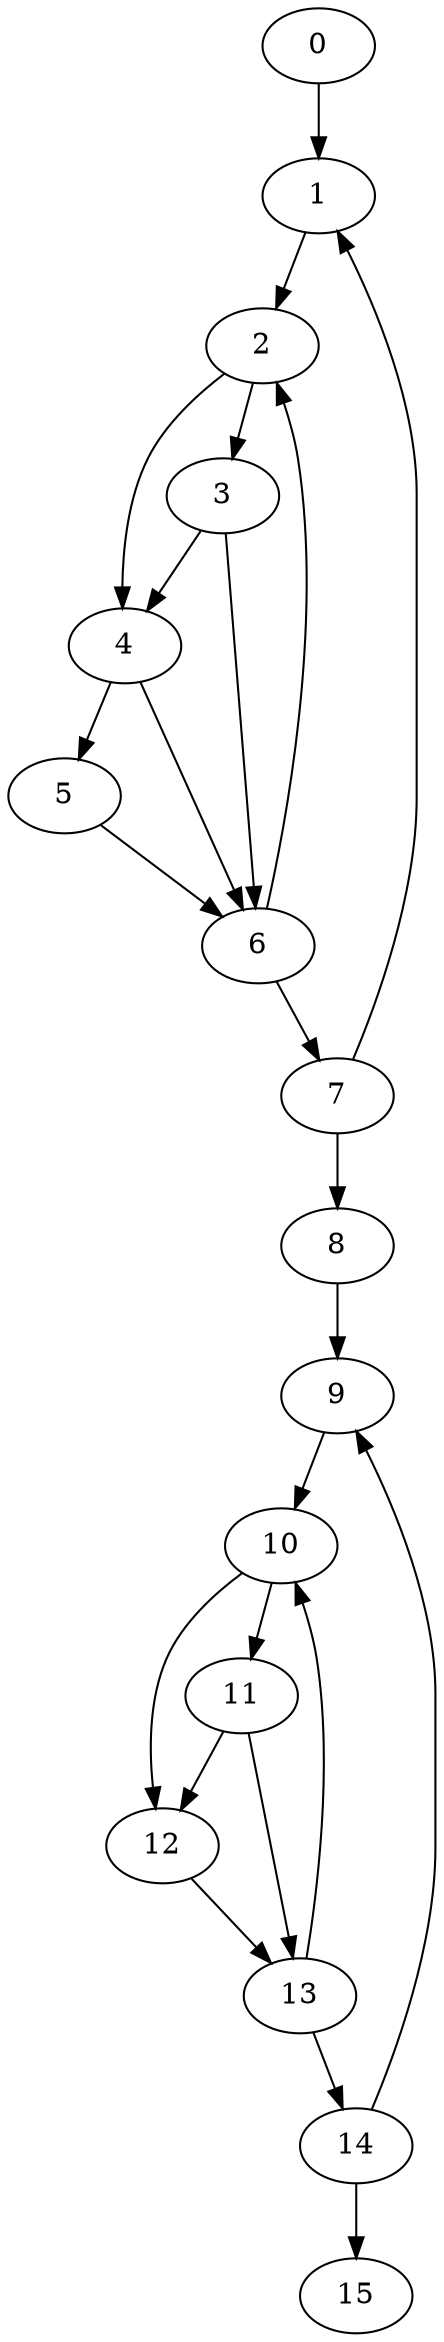 digraph {
	0
	1
	2
	3
	4
	5
	6
	7
	8
	9
	10
	11
	12
	13
	14
	15
	2 -> 4
	3 -> 4
	8 -> 9
	14 -> 9
	9 -> 10
	13 -> 10
	0 -> 1
	7 -> 1
	10 -> 11
	10 -> 12
	11 -> 12
	14 -> 15
	6 -> 7
	11 -> 13
	12 -> 13
	1 -> 2
	6 -> 2
	2 -> 3
	4 -> 6
	5 -> 6
	3 -> 6
	4 -> 5
	7 -> 8
	13 -> 14
}
